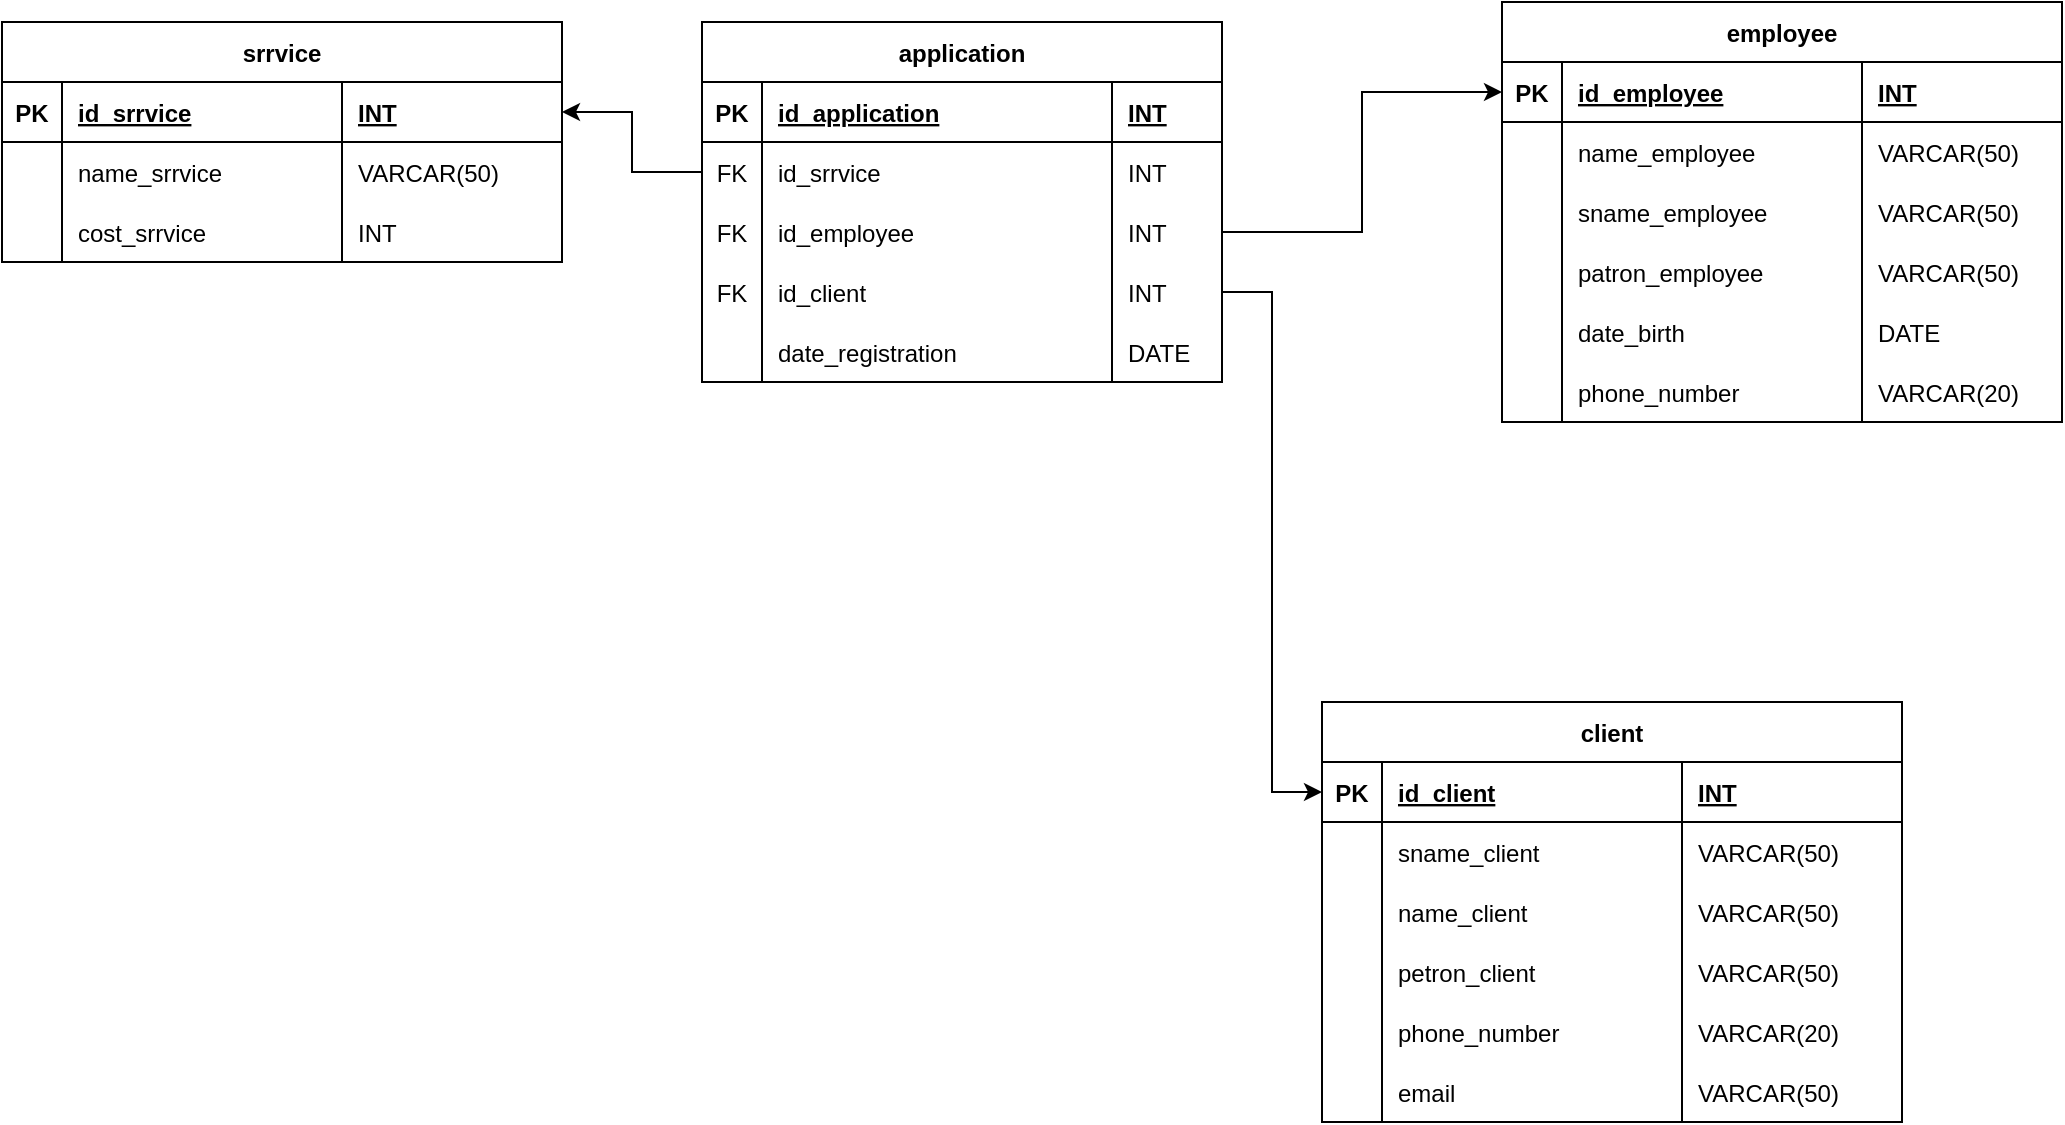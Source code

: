 <mxfile version="20.7.4" type="device"><diagram id="C5RBs43oDa-KdzZeNtuy" name="Page-1"><mxGraphModel dx="2062" dy="684" grid="1" gridSize="10" guides="1" tooltips="1" connect="1" arrows="1" fold="1" page="1" pageScale="1" pageWidth="827" pageHeight="1169" math="0" shadow="0"><root><mxCell id="WIyWlLk6GJQsqaUBKTNV-0"/><mxCell id="WIyWlLk6GJQsqaUBKTNV-1" parent="WIyWlLk6GJQsqaUBKTNV-0"/><mxCell id="9ceSTj8hhjyic5zhDo8P-27" value="client" style="shape=table;startSize=30;container=1;collapsible=1;childLayout=tableLayout;fixedRows=1;rowLines=0;fontStyle=1;align=center;resizeLast=1;" vertex="1" parent="WIyWlLk6GJQsqaUBKTNV-1"><mxGeometry x="580" y="400" width="290" height="210" as="geometry"/></mxCell><mxCell id="9ceSTj8hhjyic5zhDo8P-28" value="" style="shape=tableRow;horizontal=0;startSize=0;swimlaneHead=0;swimlaneBody=0;fillColor=none;collapsible=0;dropTarget=0;points=[[0,0.5],[1,0.5]];portConstraint=eastwest;top=0;left=0;right=0;bottom=1;" vertex="1" parent="9ceSTj8hhjyic5zhDo8P-27"><mxGeometry y="30" width="290" height="30" as="geometry"/></mxCell><mxCell id="9ceSTj8hhjyic5zhDo8P-29" value="PK" style="shape=partialRectangle;connectable=0;fillColor=none;top=0;left=0;bottom=0;right=0;fontStyle=1;overflow=hidden;" vertex="1" parent="9ceSTj8hhjyic5zhDo8P-28"><mxGeometry width="30" height="30" as="geometry"><mxRectangle width="30" height="30" as="alternateBounds"/></mxGeometry></mxCell><mxCell id="9ceSTj8hhjyic5zhDo8P-30" value="id_client" style="shape=partialRectangle;connectable=0;fillColor=none;top=0;left=0;bottom=0;right=0;align=left;spacingLeft=6;fontStyle=5;overflow=hidden;" vertex="1" parent="9ceSTj8hhjyic5zhDo8P-28"><mxGeometry x="30" width="150" height="30" as="geometry"><mxRectangle width="150" height="30" as="alternateBounds"/></mxGeometry></mxCell><mxCell id="9ceSTj8hhjyic5zhDo8P-108" value="INT" style="shape=partialRectangle;connectable=0;fillColor=none;top=0;left=0;bottom=0;right=0;align=left;spacingLeft=6;fontStyle=5;overflow=hidden;" vertex="1" parent="9ceSTj8hhjyic5zhDo8P-28"><mxGeometry x="180" width="110" height="30" as="geometry"><mxRectangle width="110" height="30" as="alternateBounds"/></mxGeometry></mxCell><mxCell id="9ceSTj8hhjyic5zhDo8P-31" value="" style="shape=tableRow;horizontal=0;startSize=0;swimlaneHead=0;swimlaneBody=0;fillColor=none;collapsible=0;dropTarget=0;points=[[0,0.5],[1,0.5]];portConstraint=eastwest;top=0;left=0;right=0;bottom=0;" vertex="1" parent="9ceSTj8hhjyic5zhDo8P-27"><mxGeometry y="60" width="290" height="30" as="geometry"/></mxCell><mxCell id="9ceSTj8hhjyic5zhDo8P-32" value="" style="shape=partialRectangle;connectable=0;fillColor=none;top=0;left=0;bottom=0;right=0;editable=1;overflow=hidden;" vertex="1" parent="9ceSTj8hhjyic5zhDo8P-31"><mxGeometry width="30" height="30" as="geometry"><mxRectangle width="30" height="30" as="alternateBounds"/></mxGeometry></mxCell><mxCell id="9ceSTj8hhjyic5zhDo8P-33" value="sname_client" style="shape=partialRectangle;connectable=0;fillColor=none;top=0;left=0;bottom=0;right=0;align=left;spacingLeft=6;overflow=hidden;" vertex="1" parent="9ceSTj8hhjyic5zhDo8P-31"><mxGeometry x="30" width="150" height="30" as="geometry"><mxRectangle width="150" height="30" as="alternateBounds"/></mxGeometry></mxCell><mxCell id="9ceSTj8hhjyic5zhDo8P-109" value="VARCAR(50)" style="shape=partialRectangle;connectable=0;fillColor=none;top=0;left=0;bottom=0;right=0;align=left;spacingLeft=6;overflow=hidden;" vertex="1" parent="9ceSTj8hhjyic5zhDo8P-31"><mxGeometry x="180" width="110" height="30" as="geometry"><mxRectangle width="110" height="30" as="alternateBounds"/></mxGeometry></mxCell><mxCell id="9ceSTj8hhjyic5zhDo8P-34" value="" style="shape=tableRow;horizontal=0;startSize=0;swimlaneHead=0;swimlaneBody=0;fillColor=none;collapsible=0;dropTarget=0;points=[[0,0.5],[1,0.5]];portConstraint=eastwest;top=0;left=0;right=0;bottom=0;" vertex="1" parent="9ceSTj8hhjyic5zhDo8P-27"><mxGeometry y="90" width="290" height="30" as="geometry"/></mxCell><mxCell id="9ceSTj8hhjyic5zhDo8P-35" value="" style="shape=partialRectangle;connectable=0;fillColor=none;top=0;left=0;bottom=0;right=0;editable=1;overflow=hidden;" vertex="1" parent="9ceSTj8hhjyic5zhDo8P-34"><mxGeometry width="30" height="30" as="geometry"><mxRectangle width="30" height="30" as="alternateBounds"/></mxGeometry></mxCell><mxCell id="9ceSTj8hhjyic5zhDo8P-36" value="name_client" style="shape=partialRectangle;connectable=0;fillColor=none;top=0;left=0;bottom=0;right=0;align=left;spacingLeft=6;overflow=hidden;" vertex="1" parent="9ceSTj8hhjyic5zhDo8P-34"><mxGeometry x="30" width="150" height="30" as="geometry"><mxRectangle width="150" height="30" as="alternateBounds"/></mxGeometry></mxCell><mxCell id="9ceSTj8hhjyic5zhDo8P-110" value="VARCAR(50)" style="shape=partialRectangle;connectable=0;fillColor=none;top=0;left=0;bottom=0;right=0;align=left;spacingLeft=6;overflow=hidden;" vertex="1" parent="9ceSTj8hhjyic5zhDo8P-34"><mxGeometry x="180" width="110" height="30" as="geometry"><mxRectangle width="110" height="30" as="alternateBounds"/></mxGeometry></mxCell><mxCell id="9ceSTj8hhjyic5zhDo8P-37" value="" style="shape=tableRow;horizontal=0;startSize=0;swimlaneHead=0;swimlaneBody=0;fillColor=none;collapsible=0;dropTarget=0;points=[[0,0.5],[1,0.5]];portConstraint=eastwest;top=0;left=0;right=0;bottom=0;" vertex="1" parent="9ceSTj8hhjyic5zhDo8P-27"><mxGeometry y="120" width="290" height="30" as="geometry"/></mxCell><mxCell id="9ceSTj8hhjyic5zhDo8P-38" value="" style="shape=partialRectangle;connectable=0;fillColor=none;top=0;left=0;bottom=0;right=0;editable=1;overflow=hidden;" vertex="1" parent="9ceSTj8hhjyic5zhDo8P-37"><mxGeometry width="30" height="30" as="geometry"><mxRectangle width="30" height="30" as="alternateBounds"/></mxGeometry></mxCell><mxCell id="9ceSTj8hhjyic5zhDo8P-39" value="petron_client" style="shape=partialRectangle;connectable=0;fillColor=none;top=0;left=0;bottom=0;right=0;align=left;spacingLeft=6;overflow=hidden;" vertex="1" parent="9ceSTj8hhjyic5zhDo8P-37"><mxGeometry x="30" width="150" height="30" as="geometry"><mxRectangle width="150" height="30" as="alternateBounds"/></mxGeometry></mxCell><mxCell id="9ceSTj8hhjyic5zhDo8P-111" value="VARCAR(50)" style="shape=partialRectangle;connectable=0;fillColor=none;top=0;left=0;bottom=0;right=0;align=left;spacingLeft=6;overflow=hidden;" vertex="1" parent="9ceSTj8hhjyic5zhDo8P-37"><mxGeometry x="180" width="110" height="30" as="geometry"><mxRectangle width="110" height="30" as="alternateBounds"/></mxGeometry></mxCell><mxCell id="9ceSTj8hhjyic5zhDo8P-40" value="" style="shape=tableRow;horizontal=0;startSize=0;swimlaneHead=0;swimlaneBody=0;fillColor=none;collapsible=0;dropTarget=0;points=[[0,0.5],[1,0.5]];portConstraint=eastwest;top=0;left=0;right=0;bottom=0;" vertex="1" parent="9ceSTj8hhjyic5zhDo8P-27"><mxGeometry y="150" width="290" height="30" as="geometry"/></mxCell><mxCell id="9ceSTj8hhjyic5zhDo8P-41" value="" style="shape=partialRectangle;connectable=0;fillColor=none;top=0;left=0;bottom=0;right=0;editable=1;overflow=hidden;" vertex="1" parent="9ceSTj8hhjyic5zhDo8P-40"><mxGeometry width="30" height="30" as="geometry"><mxRectangle width="30" height="30" as="alternateBounds"/></mxGeometry></mxCell><mxCell id="9ceSTj8hhjyic5zhDo8P-42" value="phone_number" style="shape=partialRectangle;connectable=0;fillColor=none;top=0;left=0;bottom=0;right=0;align=left;spacingLeft=6;overflow=hidden;" vertex="1" parent="9ceSTj8hhjyic5zhDo8P-40"><mxGeometry x="30" width="150" height="30" as="geometry"><mxRectangle width="150" height="30" as="alternateBounds"/></mxGeometry></mxCell><mxCell id="9ceSTj8hhjyic5zhDo8P-112" value="VARCAR(20)" style="shape=partialRectangle;connectable=0;fillColor=none;top=0;left=0;bottom=0;right=0;align=left;spacingLeft=6;overflow=hidden;" vertex="1" parent="9ceSTj8hhjyic5zhDo8P-40"><mxGeometry x="180" width="110" height="30" as="geometry"><mxRectangle width="110" height="30" as="alternateBounds"/></mxGeometry></mxCell><mxCell id="9ceSTj8hhjyic5zhDo8P-43" value="" style="shape=tableRow;horizontal=0;startSize=0;swimlaneHead=0;swimlaneBody=0;fillColor=none;collapsible=0;dropTarget=0;points=[[0,0.5],[1,0.5]];portConstraint=eastwest;top=0;left=0;right=0;bottom=0;" vertex="1" parent="9ceSTj8hhjyic5zhDo8P-27"><mxGeometry y="180" width="290" height="30" as="geometry"/></mxCell><mxCell id="9ceSTj8hhjyic5zhDo8P-44" value="" style="shape=partialRectangle;connectable=0;fillColor=none;top=0;left=0;bottom=0;right=0;editable=1;overflow=hidden;" vertex="1" parent="9ceSTj8hhjyic5zhDo8P-43"><mxGeometry width="30" height="30" as="geometry"><mxRectangle width="30" height="30" as="alternateBounds"/></mxGeometry></mxCell><mxCell id="9ceSTj8hhjyic5zhDo8P-45" value="email" style="shape=partialRectangle;connectable=0;fillColor=none;top=0;left=0;bottom=0;right=0;align=left;spacingLeft=6;overflow=hidden;" vertex="1" parent="9ceSTj8hhjyic5zhDo8P-43"><mxGeometry x="30" width="150" height="30" as="geometry"><mxRectangle width="150" height="30" as="alternateBounds"/></mxGeometry></mxCell><mxCell id="9ceSTj8hhjyic5zhDo8P-113" value="VARCAR(50)" style="shape=partialRectangle;connectable=0;fillColor=none;top=0;left=0;bottom=0;right=0;align=left;spacingLeft=6;overflow=hidden;" vertex="1" parent="9ceSTj8hhjyic5zhDo8P-43"><mxGeometry x="180" width="110" height="30" as="geometry"><mxRectangle width="110" height="30" as="alternateBounds"/></mxGeometry></mxCell><mxCell id="9ceSTj8hhjyic5zhDo8P-46" value="srrvice" style="shape=table;startSize=30;container=1;collapsible=1;childLayout=tableLayout;fixedRows=1;rowLines=0;fontStyle=1;align=center;resizeLast=1;" vertex="1" parent="WIyWlLk6GJQsqaUBKTNV-1"><mxGeometry x="-80" y="60" width="280" height="120" as="geometry"/></mxCell><mxCell id="9ceSTj8hhjyic5zhDo8P-47" value="" style="shape=tableRow;horizontal=0;startSize=0;swimlaneHead=0;swimlaneBody=0;fillColor=none;collapsible=0;dropTarget=0;points=[[0,0.5],[1,0.5]];portConstraint=eastwest;top=0;left=0;right=0;bottom=1;" vertex="1" parent="9ceSTj8hhjyic5zhDo8P-46"><mxGeometry y="30" width="280" height="30" as="geometry"/></mxCell><mxCell id="9ceSTj8hhjyic5zhDo8P-48" value="PK" style="shape=partialRectangle;connectable=0;fillColor=none;top=0;left=0;bottom=0;right=0;fontStyle=1;overflow=hidden;" vertex="1" parent="9ceSTj8hhjyic5zhDo8P-47"><mxGeometry width="30" height="30" as="geometry"><mxRectangle width="30" height="30" as="alternateBounds"/></mxGeometry></mxCell><mxCell id="9ceSTj8hhjyic5zhDo8P-49" value="id_srrvice" style="shape=partialRectangle;connectable=0;fillColor=none;top=0;left=0;bottom=0;right=0;align=left;spacingLeft=6;fontStyle=5;overflow=hidden;" vertex="1" parent="9ceSTj8hhjyic5zhDo8P-47"><mxGeometry x="30" width="140" height="30" as="geometry"><mxRectangle width="140" height="30" as="alternateBounds"/></mxGeometry></mxCell><mxCell id="9ceSTj8hhjyic5zhDo8P-94" value="INT" style="shape=partialRectangle;connectable=0;fillColor=none;top=0;left=0;bottom=0;right=0;align=left;spacingLeft=6;fontStyle=5;overflow=hidden;" vertex="1" parent="9ceSTj8hhjyic5zhDo8P-47"><mxGeometry x="170" width="110" height="30" as="geometry"><mxRectangle width="110" height="30" as="alternateBounds"/></mxGeometry></mxCell><mxCell id="9ceSTj8hhjyic5zhDo8P-50" value="" style="shape=tableRow;horizontal=0;startSize=0;swimlaneHead=0;swimlaneBody=0;fillColor=none;collapsible=0;dropTarget=0;points=[[0,0.5],[1,0.5]];portConstraint=eastwest;top=0;left=0;right=0;bottom=0;" vertex="1" parent="9ceSTj8hhjyic5zhDo8P-46"><mxGeometry y="60" width="280" height="30" as="geometry"/></mxCell><mxCell id="9ceSTj8hhjyic5zhDo8P-51" value="" style="shape=partialRectangle;connectable=0;fillColor=none;top=0;left=0;bottom=0;right=0;editable=1;overflow=hidden;" vertex="1" parent="9ceSTj8hhjyic5zhDo8P-50"><mxGeometry width="30" height="30" as="geometry"><mxRectangle width="30" height="30" as="alternateBounds"/></mxGeometry></mxCell><mxCell id="9ceSTj8hhjyic5zhDo8P-52" value="name_srrvice" style="shape=partialRectangle;connectable=0;fillColor=none;top=0;left=0;bottom=0;right=0;align=left;spacingLeft=6;overflow=hidden;" vertex="1" parent="9ceSTj8hhjyic5zhDo8P-50"><mxGeometry x="30" width="140" height="30" as="geometry"><mxRectangle width="140" height="30" as="alternateBounds"/></mxGeometry></mxCell><mxCell id="9ceSTj8hhjyic5zhDo8P-95" value="VARCAR(50)" style="shape=partialRectangle;connectable=0;fillColor=none;top=0;left=0;bottom=0;right=0;align=left;spacingLeft=6;overflow=hidden;" vertex="1" parent="9ceSTj8hhjyic5zhDo8P-50"><mxGeometry x="170" width="110" height="30" as="geometry"><mxRectangle width="110" height="30" as="alternateBounds"/></mxGeometry></mxCell><mxCell id="9ceSTj8hhjyic5zhDo8P-53" value="" style="shape=tableRow;horizontal=0;startSize=0;swimlaneHead=0;swimlaneBody=0;fillColor=none;collapsible=0;dropTarget=0;points=[[0,0.5],[1,0.5]];portConstraint=eastwest;top=0;left=0;right=0;bottom=0;" vertex="1" parent="9ceSTj8hhjyic5zhDo8P-46"><mxGeometry y="90" width="280" height="30" as="geometry"/></mxCell><mxCell id="9ceSTj8hhjyic5zhDo8P-54" value="" style="shape=partialRectangle;connectable=0;fillColor=none;top=0;left=0;bottom=0;right=0;editable=1;overflow=hidden;" vertex="1" parent="9ceSTj8hhjyic5zhDo8P-53"><mxGeometry width="30" height="30" as="geometry"><mxRectangle width="30" height="30" as="alternateBounds"/></mxGeometry></mxCell><mxCell id="9ceSTj8hhjyic5zhDo8P-55" value="cost_srrvice" style="shape=partialRectangle;connectable=0;fillColor=none;top=0;left=0;bottom=0;right=0;align=left;spacingLeft=6;overflow=hidden;" vertex="1" parent="9ceSTj8hhjyic5zhDo8P-53"><mxGeometry x="30" width="140" height="30" as="geometry"><mxRectangle width="140" height="30" as="alternateBounds"/></mxGeometry></mxCell><mxCell id="9ceSTj8hhjyic5zhDo8P-96" value="INT" style="shape=partialRectangle;connectable=0;fillColor=none;top=0;left=0;bottom=0;right=0;align=left;spacingLeft=6;overflow=hidden;" vertex="1" parent="9ceSTj8hhjyic5zhDo8P-53"><mxGeometry x="170" width="110" height="30" as="geometry"><mxRectangle width="110" height="30" as="alternateBounds"/></mxGeometry></mxCell><mxCell id="9ceSTj8hhjyic5zhDo8P-56" value="application" style="shape=table;startSize=30;container=1;collapsible=1;childLayout=tableLayout;fixedRows=1;rowLines=0;fontStyle=1;align=center;resizeLast=1;" vertex="1" parent="WIyWlLk6GJQsqaUBKTNV-1"><mxGeometry x="270" y="60" width="260" height="180" as="geometry"/></mxCell><mxCell id="9ceSTj8hhjyic5zhDo8P-57" value="" style="shape=tableRow;horizontal=0;startSize=0;swimlaneHead=0;swimlaneBody=0;fillColor=none;collapsible=0;dropTarget=0;points=[[0,0.5],[1,0.5]];portConstraint=eastwest;top=0;left=0;right=0;bottom=1;" vertex="1" parent="9ceSTj8hhjyic5zhDo8P-56"><mxGeometry y="30" width="260" height="30" as="geometry"/></mxCell><mxCell id="9ceSTj8hhjyic5zhDo8P-58" value="PK" style="shape=partialRectangle;connectable=0;fillColor=none;top=0;left=0;bottom=0;right=0;fontStyle=1;overflow=hidden;" vertex="1" parent="9ceSTj8hhjyic5zhDo8P-57"><mxGeometry width="30" height="30" as="geometry"><mxRectangle width="30" height="30" as="alternateBounds"/></mxGeometry></mxCell><mxCell id="9ceSTj8hhjyic5zhDo8P-59" value="id_application" style="shape=partialRectangle;connectable=0;fillColor=none;top=0;left=0;bottom=0;right=0;align=left;spacingLeft=6;fontStyle=5;overflow=hidden;" vertex="1" parent="9ceSTj8hhjyic5zhDo8P-57"><mxGeometry x="30" width="175" height="30" as="geometry"><mxRectangle width="175" height="30" as="alternateBounds"/></mxGeometry></mxCell><mxCell id="9ceSTj8hhjyic5zhDo8P-97" value="INT" style="shape=partialRectangle;connectable=0;fillColor=none;top=0;left=0;bottom=0;right=0;align=left;spacingLeft=6;fontStyle=5;overflow=hidden;" vertex="1" parent="9ceSTj8hhjyic5zhDo8P-57"><mxGeometry x="205" width="55" height="30" as="geometry"><mxRectangle width="55" height="30" as="alternateBounds"/></mxGeometry></mxCell><mxCell id="9ceSTj8hhjyic5zhDo8P-60" value="" style="shape=tableRow;horizontal=0;startSize=0;swimlaneHead=0;swimlaneBody=0;fillColor=none;collapsible=0;dropTarget=0;points=[[0,0.5],[1,0.5]];portConstraint=eastwest;top=0;left=0;right=0;bottom=0;swimlaneLine=1;" vertex="1" parent="9ceSTj8hhjyic5zhDo8P-56"><mxGeometry y="60" width="260" height="30" as="geometry"/></mxCell><mxCell id="9ceSTj8hhjyic5zhDo8P-61" value="FK" style="shape=partialRectangle;connectable=0;fillColor=none;top=0;left=0;bottom=0;right=0;editable=1;overflow=hidden;" vertex="1" parent="9ceSTj8hhjyic5zhDo8P-60"><mxGeometry width="30" height="30" as="geometry"><mxRectangle width="30" height="30" as="alternateBounds"/></mxGeometry></mxCell><mxCell id="9ceSTj8hhjyic5zhDo8P-62" value="id_srrvice" style="shape=partialRectangle;connectable=0;fillColor=none;top=0;left=0;bottom=0;right=0;align=left;spacingLeft=6;overflow=hidden;" vertex="1" parent="9ceSTj8hhjyic5zhDo8P-60"><mxGeometry x="30" width="175" height="30" as="geometry"><mxRectangle width="175" height="30" as="alternateBounds"/></mxGeometry></mxCell><mxCell id="9ceSTj8hhjyic5zhDo8P-98" value="INT" style="shape=partialRectangle;connectable=0;fillColor=none;top=0;left=0;bottom=0;right=0;align=left;spacingLeft=6;overflow=hidden;" vertex="1" parent="9ceSTj8hhjyic5zhDo8P-60"><mxGeometry x="205" width="55" height="30" as="geometry"><mxRectangle width="55" height="30" as="alternateBounds"/></mxGeometry></mxCell><mxCell id="9ceSTj8hhjyic5zhDo8P-63" value="" style="shape=tableRow;horizontal=0;startSize=0;swimlaneHead=0;swimlaneBody=0;fillColor=none;collapsible=0;dropTarget=0;points=[[0,0.5],[1,0.5]];portConstraint=eastwest;top=0;left=0;right=0;bottom=0;" vertex="1" parent="9ceSTj8hhjyic5zhDo8P-56"><mxGeometry y="90" width="260" height="30" as="geometry"/></mxCell><mxCell id="9ceSTj8hhjyic5zhDo8P-64" value="FK" style="shape=partialRectangle;connectable=0;fillColor=none;top=0;left=0;bottom=0;right=0;editable=1;overflow=hidden;" vertex="1" parent="9ceSTj8hhjyic5zhDo8P-63"><mxGeometry width="30" height="30" as="geometry"><mxRectangle width="30" height="30" as="alternateBounds"/></mxGeometry></mxCell><mxCell id="9ceSTj8hhjyic5zhDo8P-65" value="id_employee" style="shape=partialRectangle;connectable=0;fillColor=none;top=0;left=0;bottom=0;right=0;align=left;spacingLeft=6;overflow=hidden;" vertex="1" parent="9ceSTj8hhjyic5zhDo8P-63"><mxGeometry x="30" width="175" height="30" as="geometry"><mxRectangle width="175" height="30" as="alternateBounds"/></mxGeometry></mxCell><mxCell id="9ceSTj8hhjyic5zhDo8P-99" value="INT" style="shape=partialRectangle;connectable=0;fillColor=none;top=0;left=0;bottom=0;right=0;align=left;spacingLeft=6;overflow=hidden;" vertex="1" parent="9ceSTj8hhjyic5zhDo8P-63"><mxGeometry x="205" width="55" height="30" as="geometry"><mxRectangle width="55" height="30" as="alternateBounds"/></mxGeometry></mxCell><mxCell id="9ceSTj8hhjyic5zhDo8P-66" value="" style="shape=tableRow;horizontal=0;startSize=0;swimlaneHead=0;swimlaneBody=0;fillColor=none;collapsible=0;dropTarget=0;points=[[0,0.5],[1,0.5]];portConstraint=eastwest;top=0;left=0;right=0;bottom=0;" vertex="1" parent="9ceSTj8hhjyic5zhDo8P-56"><mxGeometry y="120" width="260" height="30" as="geometry"/></mxCell><mxCell id="9ceSTj8hhjyic5zhDo8P-67" value="FK" style="shape=partialRectangle;connectable=0;fillColor=none;top=0;left=0;bottom=0;right=0;editable=1;overflow=hidden;" vertex="1" parent="9ceSTj8hhjyic5zhDo8P-66"><mxGeometry width="30" height="30" as="geometry"><mxRectangle width="30" height="30" as="alternateBounds"/></mxGeometry></mxCell><mxCell id="9ceSTj8hhjyic5zhDo8P-68" value="id_client" style="shape=partialRectangle;connectable=0;fillColor=none;top=0;left=0;bottom=0;right=0;align=left;spacingLeft=6;overflow=hidden;" vertex="1" parent="9ceSTj8hhjyic5zhDo8P-66"><mxGeometry x="30" width="175" height="30" as="geometry"><mxRectangle width="175" height="30" as="alternateBounds"/></mxGeometry></mxCell><mxCell id="9ceSTj8hhjyic5zhDo8P-100" value="INT" style="shape=partialRectangle;connectable=0;fillColor=none;top=0;left=0;bottom=0;right=0;align=left;spacingLeft=6;overflow=hidden;" vertex="1" parent="9ceSTj8hhjyic5zhDo8P-66"><mxGeometry x="205" width="55" height="30" as="geometry"><mxRectangle width="55" height="30" as="alternateBounds"/></mxGeometry></mxCell><mxCell id="9ceSTj8hhjyic5zhDo8P-69" value="" style="shape=tableRow;horizontal=0;startSize=0;swimlaneHead=0;swimlaneBody=0;fillColor=none;collapsible=0;dropTarget=0;points=[[0,0.5],[1,0.5]];portConstraint=eastwest;top=0;left=0;right=0;bottom=0;" vertex="1" parent="9ceSTj8hhjyic5zhDo8P-56"><mxGeometry y="150" width="260" height="30" as="geometry"/></mxCell><mxCell id="9ceSTj8hhjyic5zhDo8P-70" value="" style="shape=partialRectangle;connectable=0;fillColor=none;top=0;left=0;bottom=0;right=0;editable=1;overflow=hidden;" vertex="1" parent="9ceSTj8hhjyic5zhDo8P-69"><mxGeometry width="30" height="30" as="geometry"><mxRectangle width="30" height="30" as="alternateBounds"/></mxGeometry></mxCell><mxCell id="9ceSTj8hhjyic5zhDo8P-71" value="date_registration" style="shape=partialRectangle;connectable=0;fillColor=none;top=0;left=0;bottom=0;right=0;align=left;spacingLeft=6;overflow=hidden;" vertex="1" parent="9ceSTj8hhjyic5zhDo8P-69"><mxGeometry x="30" width="175" height="30" as="geometry"><mxRectangle width="175" height="30" as="alternateBounds"/></mxGeometry></mxCell><mxCell id="9ceSTj8hhjyic5zhDo8P-101" value="DATE" style="shape=partialRectangle;connectable=0;fillColor=none;top=0;left=0;bottom=0;right=0;align=left;spacingLeft=6;overflow=hidden;" vertex="1" parent="9ceSTj8hhjyic5zhDo8P-69"><mxGeometry x="205" width="55" height="30" as="geometry"><mxRectangle width="55" height="30" as="alternateBounds"/></mxGeometry></mxCell><mxCell id="9ceSTj8hhjyic5zhDo8P-72" value="employee" style="shape=table;startSize=30;container=1;collapsible=1;childLayout=tableLayout;fixedRows=1;rowLines=0;fontStyle=1;align=center;resizeLast=1;" vertex="1" parent="WIyWlLk6GJQsqaUBKTNV-1"><mxGeometry x="670" y="50" width="280" height="210" as="geometry"/></mxCell><mxCell id="9ceSTj8hhjyic5zhDo8P-73" value="" style="shape=tableRow;horizontal=0;startSize=0;swimlaneHead=0;swimlaneBody=0;fillColor=none;collapsible=0;dropTarget=0;points=[[0,0.5],[1,0.5]];portConstraint=eastwest;top=0;left=0;right=0;bottom=1;" vertex="1" parent="9ceSTj8hhjyic5zhDo8P-72"><mxGeometry y="30" width="280" height="30" as="geometry"/></mxCell><mxCell id="9ceSTj8hhjyic5zhDo8P-74" value="PK" style="shape=partialRectangle;connectable=0;fillColor=none;top=0;left=0;bottom=0;right=0;fontStyle=1;overflow=hidden;" vertex="1" parent="9ceSTj8hhjyic5zhDo8P-73"><mxGeometry width="30" height="30" as="geometry"><mxRectangle width="30" height="30" as="alternateBounds"/></mxGeometry></mxCell><mxCell id="9ceSTj8hhjyic5zhDo8P-75" value="id_employee" style="shape=partialRectangle;connectable=0;fillColor=none;top=0;left=0;bottom=0;right=0;align=left;spacingLeft=6;fontStyle=5;overflow=hidden;" vertex="1" parent="9ceSTj8hhjyic5zhDo8P-73"><mxGeometry x="30" width="150" height="30" as="geometry"><mxRectangle width="150" height="30" as="alternateBounds"/></mxGeometry></mxCell><mxCell id="9ceSTj8hhjyic5zhDo8P-102" value="INT" style="shape=partialRectangle;connectable=0;fillColor=none;top=0;left=0;bottom=0;right=0;align=left;spacingLeft=6;fontStyle=5;overflow=hidden;" vertex="1" parent="9ceSTj8hhjyic5zhDo8P-73"><mxGeometry x="180" width="100" height="30" as="geometry"><mxRectangle width="100" height="30" as="alternateBounds"/></mxGeometry></mxCell><mxCell id="9ceSTj8hhjyic5zhDo8P-76" value="" style="shape=tableRow;horizontal=0;startSize=0;swimlaneHead=0;swimlaneBody=0;fillColor=none;collapsible=0;dropTarget=0;points=[[0,0.5],[1,0.5]];portConstraint=eastwest;top=0;left=0;right=0;bottom=0;" vertex="1" parent="9ceSTj8hhjyic5zhDo8P-72"><mxGeometry y="60" width="280" height="30" as="geometry"/></mxCell><mxCell id="9ceSTj8hhjyic5zhDo8P-77" value="" style="shape=partialRectangle;connectable=0;fillColor=none;top=0;left=0;bottom=0;right=0;editable=1;overflow=hidden;" vertex="1" parent="9ceSTj8hhjyic5zhDo8P-76"><mxGeometry width="30" height="30" as="geometry"><mxRectangle width="30" height="30" as="alternateBounds"/></mxGeometry></mxCell><mxCell id="9ceSTj8hhjyic5zhDo8P-78" value="name_employee" style="shape=partialRectangle;connectable=0;fillColor=none;top=0;left=0;bottom=0;right=0;align=left;spacingLeft=6;overflow=hidden;" vertex="1" parent="9ceSTj8hhjyic5zhDo8P-76"><mxGeometry x="30" width="150" height="30" as="geometry"><mxRectangle width="150" height="30" as="alternateBounds"/></mxGeometry></mxCell><mxCell id="9ceSTj8hhjyic5zhDo8P-103" value="VARCAR(50)" style="shape=partialRectangle;connectable=0;fillColor=none;top=0;left=0;bottom=0;right=0;align=left;spacingLeft=6;overflow=hidden;" vertex="1" parent="9ceSTj8hhjyic5zhDo8P-76"><mxGeometry x="180" width="100" height="30" as="geometry"><mxRectangle width="100" height="30" as="alternateBounds"/></mxGeometry></mxCell><mxCell id="9ceSTj8hhjyic5zhDo8P-79" value="" style="shape=tableRow;horizontal=0;startSize=0;swimlaneHead=0;swimlaneBody=0;fillColor=none;collapsible=0;dropTarget=0;points=[[0,0.5],[1,0.5]];portConstraint=eastwest;top=0;left=0;right=0;bottom=0;" vertex="1" parent="9ceSTj8hhjyic5zhDo8P-72"><mxGeometry y="90" width="280" height="30" as="geometry"/></mxCell><mxCell id="9ceSTj8hhjyic5zhDo8P-80" value="" style="shape=partialRectangle;connectable=0;fillColor=none;top=0;left=0;bottom=0;right=0;editable=1;overflow=hidden;" vertex="1" parent="9ceSTj8hhjyic5zhDo8P-79"><mxGeometry width="30" height="30" as="geometry"><mxRectangle width="30" height="30" as="alternateBounds"/></mxGeometry></mxCell><mxCell id="9ceSTj8hhjyic5zhDo8P-81" value="sname_employee" style="shape=partialRectangle;connectable=0;fillColor=none;top=0;left=0;bottom=0;right=0;align=left;spacingLeft=6;overflow=hidden;" vertex="1" parent="9ceSTj8hhjyic5zhDo8P-79"><mxGeometry x="30" width="150" height="30" as="geometry"><mxRectangle width="150" height="30" as="alternateBounds"/></mxGeometry></mxCell><mxCell id="9ceSTj8hhjyic5zhDo8P-104" value="VARCAR(50)" style="shape=partialRectangle;connectable=0;fillColor=none;top=0;left=0;bottom=0;right=0;align=left;spacingLeft=6;overflow=hidden;" vertex="1" parent="9ceSTj8hhjyic5zhDo8P-79"><mxGeometry x="180" width="100" height="30" as="geometry"><mxRectangle width="100" height="30" as="alternateBounds"/></mxGeometry></mxCell><mxCell id="9ceSTj8hhjyic5zhDo8P-82" value="" style="shape=tableRow;horizontal=0;startSize=0;swimlaneHead=0;swimlaneBody=0;fillColor=none;collapsible=0;dropTarget=0;points=[[0,0.5],[1,0.5]];portConstraint=eastwest;top=0;left=0;right=0;bottom=0;" vertex="1" parent="9ceSTj8hhjyic5zhDo8P-72"><mxGeometry y="120" width="280" height="30" as="geometry"/></mxCell><mxCell id="9ceSTj8hhjyic5zhDo8P-83" value="" style="shape=partialRectangle;connectable=0;fillColor=none;top=0;left=0;bottom=0;right=0;editable=1;overflow=hidden;" vertex="1" parent="9ceSTj8hhjyic5zhDo8P-82"><mxGeometry width="30" height="30" as="geometry"><mxRectangle width="30" height="30" as="alternateBounds"/></mxGeometry></mxCell><mxCell id="9ceSTj8hhjyic5zhDo8P-84" value="patron_employee" style="shape=partialRectangle;connectable=0;fillColor=none;top=0;left=0;bottom=0;right=0;align=left;spacingLeft=6;overflow=hidden;" vertex="1" parent="9ceSTj8hhjyic5zhDo8P-82"><mxGeometry x="30" width="150" height="30" as="geometry"><mxRectangle width="150" height="30" as="alternateBounds"/></mxGeometry></mxCell><mxCell id="9ceSTj8hhjyic5zhDo8P-105" value="VARCAR(50)" style="shape=partialRectangle;connectable=0;fillColor=none;top=0;left=0;bottom=0;right=0;align=left;spacingLeft=6;overflow=hidden;" vertex="1" parent="9ceSTj8hhjyic5zhDo8P-82"><mxGeometry x="180" width="100" height="30" as="geometry"><mxRectangle width="100" height="30" as="alternateBounds"/></mxGeometry></mxCell><mxCell id="9ceSTj8hhjyic5zhDo8P-85" value="" style="shape=tableRow;horizontal=0;startSize=0;swimlaneHead=0;swimlaneBody=0;fillColor=none;collapsible=0;dropTarget=0;points=[[0,0.5],[1,0.5]];portConstraint=eastwest;top=0;left=0;right=0;bottom=0;" vertex="1" parent="9ceSTj8hhjyic5zhDo8P-72"><mxGeometry y="150" width="280" height="30" as="geometry"/></mxCell><mxCell id="9ceSTj8hhjyic5zhDo8P-86" value="" style="shape=partialRectangle;connectable=0;fillColor=none;top=0;left=0;bottom=0;right=0;editable=1;overflow=hidden;" vertex="1" parent="9ceSTj8hhjyic5zhDo8P-85"><mxGeometry width="30" height="30" as="geometry"><mxRectangle width="30" height="30" as="alternateBounds"/></mxGeometry></mxCell><mxCell id="9ceSTj8hhjyic5zhDo8P-87" value="date_birth" style="shape=partialRectangle;connectable=0;fillColor=none;top=0;left=0;bottom=0;right=0;align=left;spacingLeft=6;overflow=hidden;" vertex="1" parent="9ceSTj8hhjyic5zhDo8P-85"><mxGeometry x="30" width="150" height="30" as="geometry"><mxRectangle width="150" height="30" as="alternateBounds"/></mxGeometry></mxCell><mxCell id="9ceSTj8hhjyic5zhDo8P-106" value="DATE" style="shape=partialRectangle;connectable=0;fillColor=none;top=0;left=0;bottom=0;right=0;align=left;spacingLeft=6;overflow=hidden;" vertex="1" parent="9ceSTj8hhjyic5zhDo8P-85"><mxGeometry x="180" width="100" height="30" as="geometry"><mxRectangle width="100" height="30" as="alternateBounds"/></mxGeometry></mxCell><mxCell id="9ceSTj8hhjyic5zhDo8P-88" value="" style="shape=tableRow;horizontal=0;startSize=0;swimlaneHead=0;swimlaneBody=0;fillColor=none;collapsible=0;dropTarget=0;points=[[0,0.5],[1,0.5]];portConstraint=eastwest;top=0;left=0;right=0;bottom=0;" vertex="1" parent="9ceSTj8hhjyic5zhDo8P-72"><mxGeometry y="180" width="280" height="30" as="geometry"/></mxCell><mxCell id="9ceSTj8hhjyic5zhDo8P-89" value="" style="shape=partialRectangle;connectable=0;fillColor=none;top=0;left=0;bottom=0;right=0;editable=1;overflow=hidden;" vertex="1" parent="9ceSTj8hhjyic5zhDo8P-88"><mxGeometry width="30" height="30" as="geometry"><mxRectangle width="30" height="30" as="alternateBounds"/></mxGeometry></mxCell><mxCell id="9ceSTj8hhjyic5zhDo8P-90" value="phone_number" style="shape=partialRectangle;connectable=0;fillColor=none;top=0;left=0;bottom=0;right=0;align=left;spacingLeft=6;overflow=hidden;" vertex="1" parent="9ceSTj8hhjyic5zhDo8P-88"><mxGeometry x="30" width="150" height="30" as="geometry"><mxRectangle width="150" height="30" as="alternateBounds"/></mxGeometry></mxCell><mxCell id="9ceSTj8hhjyic5zhDo8P-107" value="VARCAR(20)" style="shape=partialRectangle;connectable=0;fillColor=none;top=0;left=0;bottom=0;right=0;align=left;spacingLeft=6;overflow=hidden;" vertex="1" parent="9ceSTj8hhjyic5zhDo8P-88"><mxGeometry x="180" width="100" height="30" as="geometry"><mxRectangle width="100" height="30" as="alternateBounds"/></mxGeometry></mxCell><mxCell id="9ceSTj8hhjyic5zhDo8P-91" style="edgeStyle=orthogonalEdgeStyle;rounded=0;orthogonalLoop=1;jettySize=auto;html=1;" edge="1" parent="WIyWlLk6GJQsqaUBKTNV-1" source="9ceSTj8hhjyic5zhDo8P-60" target="9ceSTj8hhjyic5zhDo8P-47"><mxGeometry relative="1" as="geometry"/></mxCell><mxCell id="9ceSTj8hhjyic5zhDo8P-92" style="edgeStyle=orthogonalEdgeStyle;rounded=0;orthogonalLoop=1;jettySize=auto;html=1;entryX=0;entryY=0.5;entryDx=0;entryDy=0;" edge="1" parent="WIyWlLk6GJQsqaUBKTNV-1" source="9ceSTj8hhjyic5zhDo8P-63" target="9ceSTj8hhjyic5zhDo8P-73"><mxGeometry relative="1" as="geometry"/></mxCell><mxCell id="9ceSTj8hhjyic5zhDo8P-93" style="edgeStyle=orthogonalEdgeStyle;rounded=0;orthogonalLoop=1;jettySize=auto;html=1;entryX=0;entryY=0.5;entryDx=0;entryDy=0;" edge="1" parent="WIyWlLk6GJQsqaUBKTNV-1" source="9ceSTj8hhjyic5zhDo8P-66" target="9ceSTj8hhjyic5zhDo8P-28"><mxGeometry relative="1" as="geometry"/></mxCell></root></mxGraphModel></diagram></mxfile>